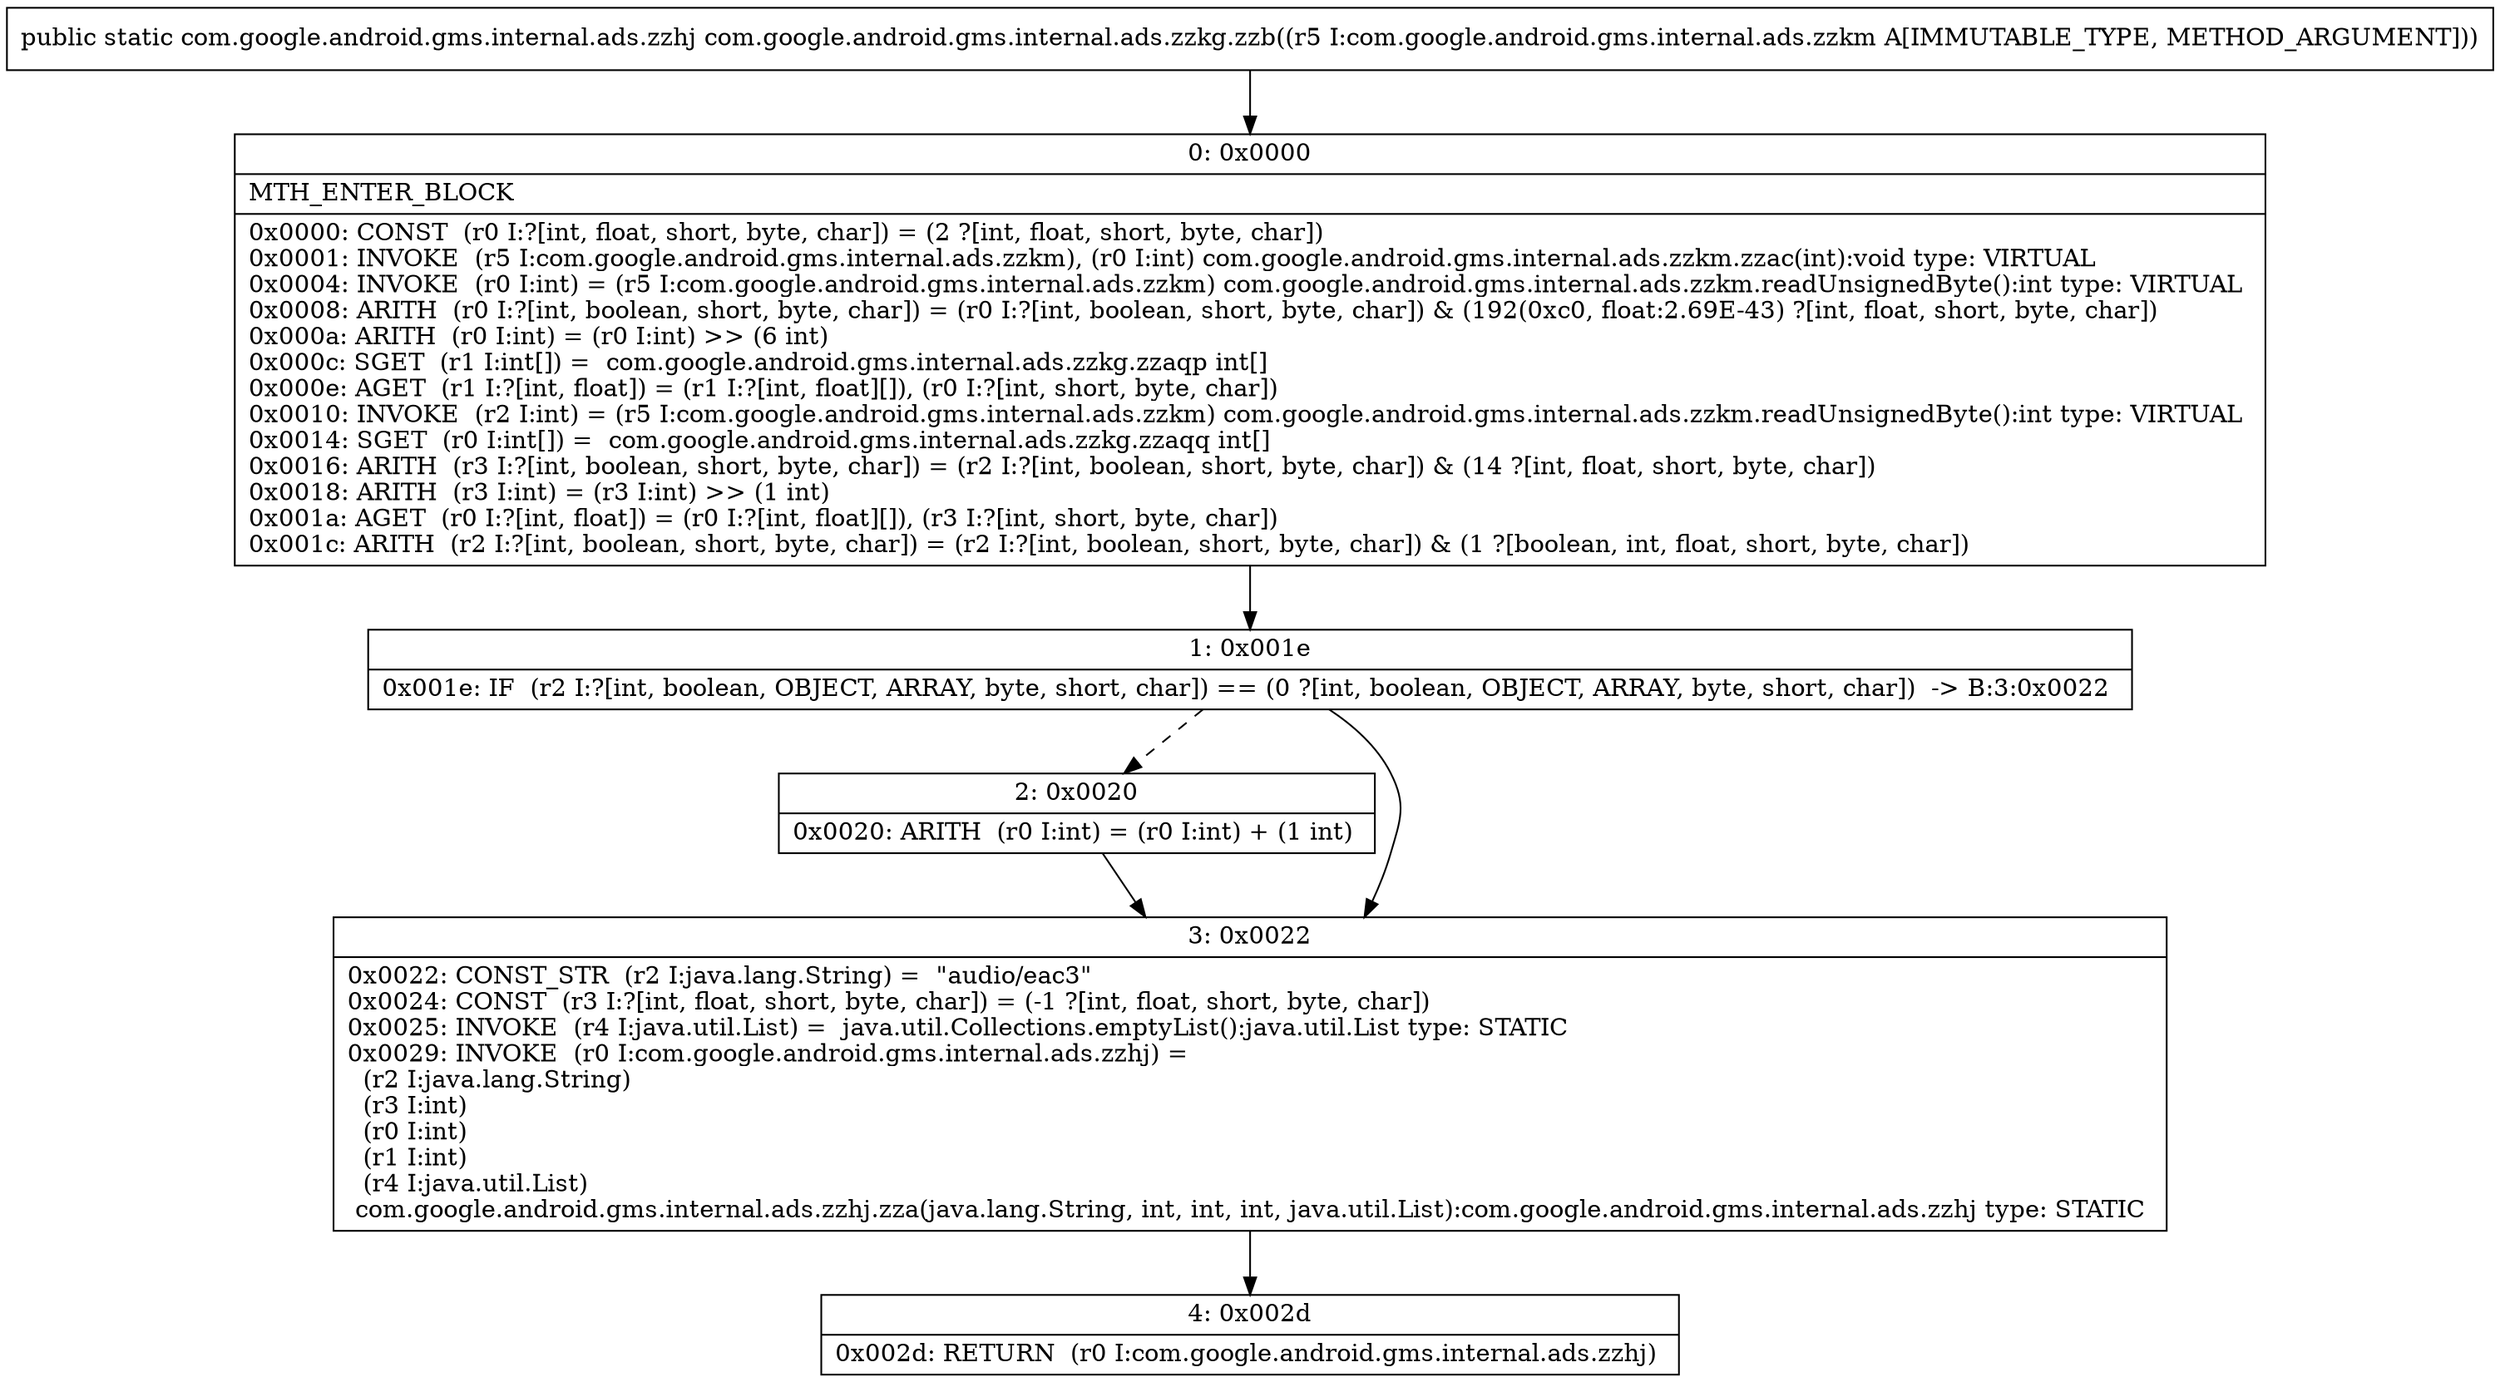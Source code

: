 digraph "CFG forcom.google.android.gms.internal.ads.zzkg.zzb(Lcom\/google\/android\/gms\/internal\/ads\/zzkm;)Lcom\/google\/android\/gms\/internal\/ads\/zzhj;" {
Node_0 [shape=record,label="{0\:\ 0x0000|MTH_ENTER_BLOCK\l|0x0000: CONST  (r0 I:?[int, float, short, byte, char]) = (2 ?[int, float, short, byte, char]) \l0x0001: INVOKE  (r5 I:com.google.android.gms.internal.ads.zzkm), (r0 I:int) com.google.android.gms.internal.ads.zzkm.zzac(int):void type: VIRTUAL \l0x0004: INVOKE  (r0 I:int) = (r5 I:com.google.android.gms.internal.ads.zzkm) com.google.android.gms.internal.ads.zzkm.readUnsignedByte():int type: VIRTUAL \l0x0008: ARITH  (r0 I:?[int, boolean, short, byte, char]) = (r0 I:?[int, boolean, short, byte, char]) & (192(0xc0, float:2.69E\-43) ?[int, float, short, byte, char]) \l0x000a: ARITH  (r0 I:int) = (r0 I:int) \>\> (6 int) \l0x000c: SGET  (r1 I:int[]) =  com.google.android.gms.internal.ads.zzkg.zzaqp int[] \l0x000e: AGET  (r1 I:?[int, float]) = (r1 I:?[int, float][]), (r0 I:?[int, short, byte, char]) \l0x0010: INVOKE  (r2 I:int) = (r5 I:com.google.android.gms.internal.ads.zzkm) com.google.android.gms.internal.ads.zzkm.readUnsignedByte():int type: VIRTUAL \l0x0014: SGET  (r0 I:int[]) =  com.google.android.gms.internal.ads.zzkg.zzaqq int[] \l0x0016: ARITH  (r3 I:?[int, boolean, short, byte, char]) = (r2 I:?[int, boolean, short, byte, char]) & (14 ?[int, float, short, byte, char]) \l0x0018: ARITH  (r3 I:int) = (r3 I:int) \>\> (1 int) \l0x001a: AGET  (r0 I:?[int, float]) = (r0 I:?[int, float][]), (r3 I:?[int, short, byte, char]) \l0x001c: ARITH  (r2 I:?[int, boolean, short, byte, char]) = (r2 I:?[int, boolean, short, byte, char]) & (1 ?[boolean, int, float, short, byte, char]) \l}"];
Node_1 [shape=record,label="{1\:\ 0x001e|0x001e: IF  (r2 I:?[int, boolean, OBJECT, ARRAY, byte, short, char]) == (0 ?[int, boolean, OBJECT, ARRAY, byte, short, char])  \-\> B:3:0x0022 \l}"];
Node_2 [shape=record,label="{2\:\ 0x0020|0x0020: ARITH  (r0 I:int) = (r0 I:int) + (1 int) \l}"];
Node_3 [shape=record,label="{3\:\ 0x0022|0x0022: CONST_STR  (r2 I:java.lang.String) =  \"audio\/eac3\" \l0x0024: CONST  (r3 I:?[int, float, short, byte, char]) = (\-1 ?[int, float, short, byte, char]) \l0x0025: INVOKE  (r4 I:java.util.List) =  java.util.Collections.emptyList():java.util.List type: STATIC \l0x0029: INVOKE  (r0 I:com.google.android.gms.internal.ads.zzhj) = \l  (r2 I:java.lang.String)\l  (r3 I:int)\l  (r0 I:int)\l  (r1 I:int)\l  (r4 I:java.util.List)\l com.google.android.gms.internal.ads.zzhj.zza(java.lang.String, int, int, int, java.util.List):com.google.android.gms.internal.ads.zzhj type: STATIC \l}"];
Node_4 [shape=record,label="{4\:\ 0x002d|0x002d: RETURN  (r0 I:com.google.android.gms.internal.ads.zzhj) \l}"];
MethodNode[shape=record,label="{public static com.google.android.gms.internal.ads.zzhj com.google.android.gms.internal.ads.zzkg.zzb((r5 I:com.google.android.gms.internal.ads.zzkm A[IMMUTABLE_TYPE, METHOD_ARGUMENT])) }"];
MethodNode -> Node_0;
Node_0 -> Node_1;
Node_1 -> Node_2[style=dashed];
Node_1 -> Node_3;
Node_2 -> Node_3;
Node_3 -> Node_4;
}

